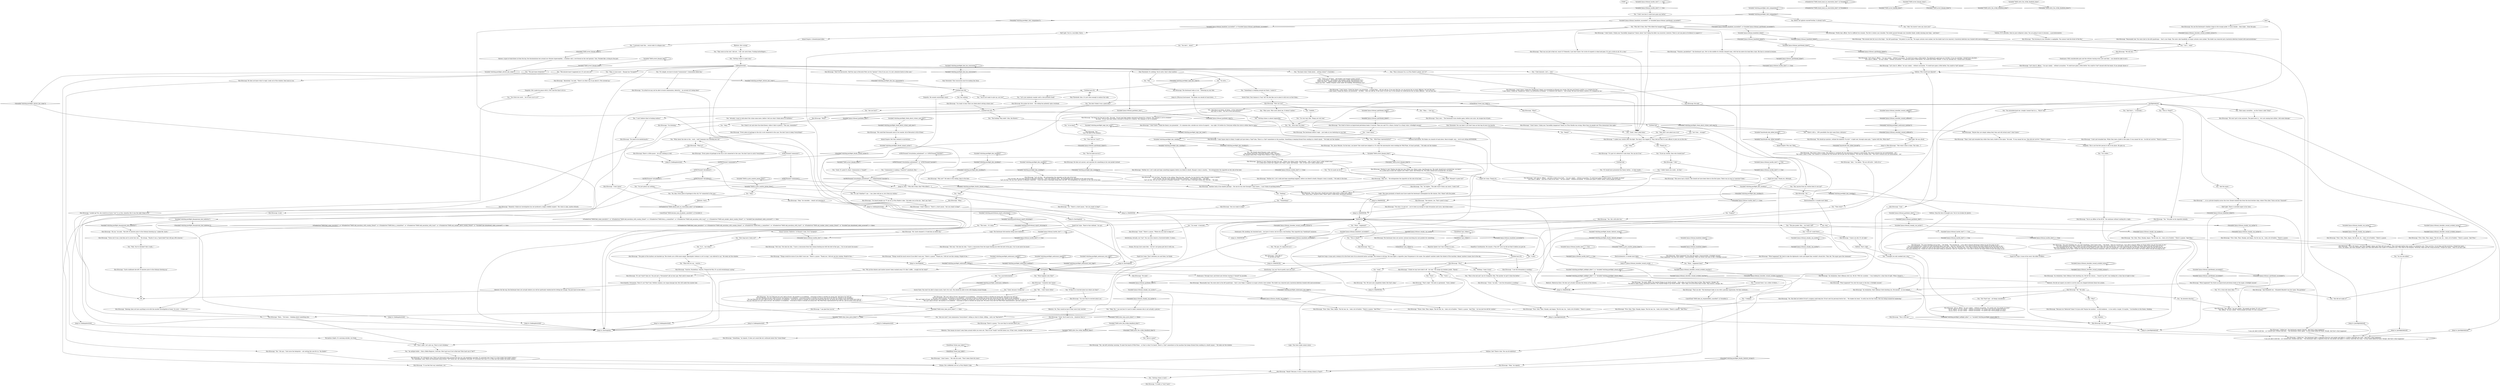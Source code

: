 # WHIRLING F2 / KIM WAKEUP
# If you succeeded the final Authority check to warn Kim.
# ==================================================
digraph G {
	  0 [label="START"];
	  1 [label="input"];
	  2 [label="You: \"This is the end and I am its trumpeter, Kim. The quicker we get it done the better.\""];
	  3 [label="Kim Kitsuragi: \"No need, officer. You wanted things to go South outside -- that's okay, we all do from time to time. They haven't, though. Yet.\"\n\"No need to take it back, lieutenant-yefreitor. You wanted things to go South outside -- that's okay, we all do from time to time. They haven't, though. Yet.\""];
	  4 [label="You: Swallow..."];
	  5 [label="Kim Kitsuragi: \"Maybe they are simply taking their time and will attack soon? I don't know.\""];
	  6 [label="You: \"Really?\""];
	  7 [label="Savoir Faire: Your balance is *way* off. You feel like you're about to fall over on that thing..."];
	  8 [label="Kim Kitsuragi: \"What is?\""];
	  9 [label="Kim Kitsuragi: \"I don't know...\" He rubs his neck. \"That's been there for years.\""];
	  10 [label="Kim Kitsuragi: \"What?\""];
	  11 [label="You: \"Solving crimes is hard.\""];
	  12 [label="Empathy: He sounds surprisingly weary."];
	  13 [label="You: \"That's right. Let's give up. Time to start drinking.\""];
	  14 [label="Jump to: [talkingaboutshit]"];
	  15 [label="You: \"The... Wild Pines representative?\""];
	  16 [label="Pain Threshold: Also, it's just close enough to endure the walk."];
	  17 [label="You: \"I don't know.\""];
	  18 [label="You: \"The tie made me do it.\""];
	  19 [label="You: \"I did all I could there.\""];
	  20 [label="Kim Kitsuragi: \"Yes,\" he replies. \"The joke wasn't funny any more. I took it off.\""];
	  21 [label="Kim Kitsuragi: \"Oh yes,\" he nods. \"She left 20 minutes prior to the tribunal showing up. I asked Mr. Garte.\""];
	  22 [label="Logic: The lieutenant did mention doing more ballistics..."];
	  23 [label="Untitled hub"];
	  24 [label="Variable[\"plaza.tribunal_shanky_ran_earlier\"]"];
	  25 [label="Variable[\"plaza.tribunal_shanky_ran_earlier\"]", shape=diamond];
	  26 [label="!(Variable[\"plaza.tribunal_shanky_ran_earlier\"])", shape=diamond];
	  27 [label="You: \"How bad am I hurt?\""];
	  28 [label="Half Light: You're a real killer, Harry."];
	  29 [label="Kim Kitsuragi: \"Let's face it, officer -- and this is both of our fault...\" he says calmly -- without accusation. \"It could have gone *a little* better. Six people are dead.\"\n\"Let's face it, officer -- and this is both of our fault...\" he says calmly -- without accusation. \"It could have gone *a little* better. Seven people are dead.\""];
	  30 [label="Kim Kitsuragi: \"It's part of a detective's task chain. You can do it too.\""];
	  31 [label="Kim Kitsuragi: \"I'm sure they're worried about you.\""];
	  32 [label="Kim Kitsuragi: \"I don't know.\""];
	  33 [label="You: \"My... disco days are done.\""];
	  34 [label="Kim Kitsuragi: The lieutenant doesn't reply -- just looks at you teetering on your feet."];
	  35 [label="Kim Kitsuragi: \"Your disco days should have been done quite a while back, officer.\"\n\"Your *disco days* should've been *done* quite a while back, lieutenant-yefreitor.\""];
	  36 [label="You: \"Who did it then, Kim? Who killed the hanged man?\""];
	  37 [label="Kim Kitsuragi: \"I don't know. I think your *incredibly dangerous* theory on Titus Hardie was wrong. More than six people saw Titus downstairs that night.\""];
	  38 [label="You: \"They were on the roof. I did not... I did  not catch them. Fucking butterfingers...\""];
	  39 [label="Variable[\"whirling.postfight_blackc_rhetoric_wrong\"]"];
	  40 [label="Variable[\"whirling.postfight_blackc_rhetoric_wrong\"]", shape=diamond];
	  41 [label="!(Variable[\"whirling.postfight_blackc_rhetoric_wrong\"])", shape=diamond];
	  42 [label="You: \"I can't believe they're fucking useless!\""];
	  43 [label="Variable[\"plaza.tribunal_hardie_shot\"] == true"];
	  44 [label="Variable[\"plaza.tribunal_hardie_shot\"] == true", shape=diamond];
	  45 [label="!(Variable[\"plaza.tribunal_hardie_shot\"] == true)", shape=diamond];
	  46 [label="Variable[\"whirling.postfight_logic_her_room\"]"];
	  47 [label="Variable[\"whirling.postfight_logic_her_room\"]", shape=diamond];
	  48 [label="!(Variable[\"whirling.postfight_logic_her_room\"])", shape=diamond];
	  49 [label="Rhetoric: By the way, the lieutenant does not actually believe you will be spiritually reimbursed for letting her escape. You just have to live with it."];
	  50 [label="Jump to: [MAINHUB]"];
	  51 [label="You: \"Is it... war today?\""];
	  52 [label="Kim Kitsuragi: \"Two days. In and out -- you've been up enough to take drouamine and curse. And drink water.\""];
	  53 [label="Rhetoric: Rhetorical flare. He does not actually welcome the return of the whores."];
	  54 [label="You: \"I'm a killer...\""];
	  55 [label="Kim Kitsuragi: \"Titus, Fat Angus, and Theo charged. Angus and Theo did not make it. They both died before they made it to intensive care. Titus survives. So do Alain and the musician, I forget his name...\"\n\"Titus, Fat Angus, and Theo charged. Angus and Theo died before they made it to intensive care, Titus died in the hospital. Yesterday. Alain and the young musician, I forget his name... They're all that's left.\""];
	  56 [label="Kim Kitsuragi: \"And Elizabeth too -- Elizabeth Beaufort was her name. The gardener.\""];
	  57 [label="You: \"The tie made me do it.\""];
	  58 [label="Kim Kitsuragi: \"What happened? We tried to take the diplomatic route and hoped they wouldn't attack first. They did. The major gave the command.\""];
	  59 [label="Kim Kitsuragi: \"Three: Glen, Theo, Angus. The fat one, he... took a lot of bullets.\" There's a pause. \"And Theo -- he was just too old for combat.\""];
	  60 [label="Endurance: Through tears and blood and stitches tearing it *should* be possible."];
	  61 [label="You: \"Has anyone from my station been to see me?\""];
	  62 [label="You: \"Good. I don't need them.\""];
	  63 [label="Kim Kitsuragi: \"Honestly I think our investigation has not produced a single credible suspect.\" His voice is calm, matter-of-factly."];
	  64 [label="You: \"There's still a... 28% possibility the shot came from a distance.\""];
	  65 [label="Kim Kitsuragi: He arches his brow -- the ceiling fan patiently spins overhead."];
	  66 [label="Variable[\"whirling.postfight_kim_smoking\"]"];
	  67 [label="Variable[\"whirling.postfight_kim_smoking\"]", shape=diamond];
	  68 [label="!(Variable[\"whirling.postfight_kim_smoking\"])", shape=diamond];
	  69 [label="Electrochemistry: A smoke most likely."];
	  70 [label="Esprit de Corps: A man and a woman sit in the front seat of an armoured motor carriage. The woman is driving, the man lights a cigarette. Jean Vicquemare is his name, the asphalt vanishes under the wheels of the machine. Ahead, harbour cranes rise to the sky..."];
	  71 [label="You: Nod."];
	  72 [label="You: \"What did you say... sunrise...\""];
	  73 [label="Kim Kitsuragi: \"I think we may have held it off -- for now.\" He unzips his bomber jacket. \"Barely.\""];
	  74 [label="You: \"I seriously want this... social order to collapse now.\""];
	  75 [label="Variable[\"whirling.postfight_halflight_killer\"]  or  Variable[\"whirling.postfight_inland_killer\"]"];
	  76 [label="Variable[\"whirling.postfight_halflight_killer\"]  or  Variable[\"whirling.postfight_inland_killer\"]", shape=diamond];
	  77 [label="!(Variable[\"whirling.postfight_halflight_killer\"]  or  Variable[\"whirling.postfight_inland_killer\"])", shape=diamond];
	  78 [label="You: \"Then what?\""];
	  79 [label="Rhetoric: He did not expect you both to survive once you stepped between those two armies."];
	  80 [label="Hand/Eye Coordination: He sounds a *tiny bit* sorry he did not find it before you got hit."];
	  81 [label="Variable[\"plaza.tribunal_headshot_failed\"]"];
	  82 [label="Variable[\"plaza.tribunal_headshot_failed\"]", shape=diamond];
	  83 [label="!(Variable[\"plaza.tribunal_headshot_failed\"])", shape=diamond];
	  84 [label="Kim Kitsuragi: \"We won't get to him anymore. The good news is -- he's not coming here either. I did some damage.\""];
	  85 [label="Variable[\"plaza.tribunal_hardie_shot\"] == true"];
	  86 [label="Variable[\"plaza.tribunal_hardie_shot\"] == true", shape=diamond];
	  87 [label="!(Variable[\"plaza.tribunal_hardie_shot\"] == true)", shape=diamond];
	  88 [label="Kim Kitsuragi: \"Let's face it, officer...\" he says calmly -- without accusation. \"It could have gone a little better. You could've *not* missed with the bomb. If you already threw it.\""];
	  89 [label="Variable[\"whirling.postfight_endurance_very_high\"]"];
	  90 [label="Variable[\"whirling.postfight_endurance_very_high\"]", shape=diamond];
	  91 [label="!(Variable[\"whirling.postfight_endurance_very_high\"])", shape=diamond];
	  92 [label="Kim Kitsuragi: \"The bruising in your shoulder is negligible. The armour took the brunt of the fire.\""];
	  93 [label="Variable[\"whirling.postfight_endurance_volition\"]"];
	  94 [label="Variable[\"whirling.postfight_endurance_volition\"]", shape=diamond];
	  95 [label="!(Variable[\"whirling.postfight_endurance_volition\"])", shape=diamond];
	  96 [label="Kim Kitsuragi: \"Good. You'll need to be... whatever that is.\""];
	  97 [label="Variable[\"whirling.postfight_rhet_companions\"]"];
	  98 [label="Variable[\"whirling.postfight_rhet_companions\"]", shape=diamond];
	  99 [label="!(Variable[\"whirling.postfight_rhet_companions\"])", shape=diamond];
	  100 [label="You: \"If they're so worried about me where are they?\""];
	  101 [label="You: \"You don't... know?\""];
	  102 [label="Kim Kitsuragi: \"I don't know. I think the theory you presented -- it's someone else, outside our circle of suspects -- was right. It'd better be. Everyone within the circle is either dead or gone.\""];
	  103 [label="CheckItem(\"dried_may_bells\")"];
	  104 [label="CheckItem(\"dried_may_bells\")", shape=diamond];
	  105 [label="!(CheckItem(\"dried_may_bells\"))", shape=diamond];
	  106 [label="Kim Kitsuragi: \"No.\" There's a short pause. \"Are you ready to limp?\""];
	  107 [label="Variable[\"whirling.postfight_kim_has_concussion\"]"];
	  108 [label="Variable[\"whirling.postfight_kim_has_concussion\"]", shape=diamond];
	  109 [label="!(Variable[\"whirling.postfight_kim_has_concussion\"])", shape=diamond];
	  110 [label="Variable[\"TASK.la_puta_madres_peone_done\"]"];
	  111 [label="Variable[\"TASK.la_puta_madres_peone_done\"]", shape=diamond];
	  112 [label="!(Variable[\"TASK.la_puta_madres_peone_done\"])", shape=diamond];
	  113 [label="You: \"No, Kim. Every piece of garbage in this city *is* connected to the case.\""];
	  114 [label="Kim Kitsuragi: There's a little pause -- he says nothing as well."];
	  115 [label="You: \"*Something*.\""];
	  116 [label="Kim Kitsuragi: \"Hmh...\" He hums -- thinking about something else."];
	  117 [label="Jump to: [talkingaboutshit]"];
	  118 [label="CheckItem(\"gun_villiers\")"];
	  119 [label="CheckItem(\"gun_villiers\")", shape=diamond];
	  120 [label="!(CheckItem(\"gun_villiers\"))", shape=diamond];
	  121 [label="Electrochemistry: A smoke most likely."];
	  122 [label="Logic: That does make (some) sense."];
	  123 [label="Kim Kitsuragi: \"It's not *ouch* time yet. You just got a *drouamine* pill an hour ago. Wait until it wears off.\""];
	  124 [label="Kim Kitsuragi: \"The whores, yes. That's good to hear.\""];
	  125 [label="Kim Kitsuragi: \"I killed her.\" The lieutenant takes a cigarette from his coat pocket and lights it. A bitter smell fills the room. \"And that's what happened.\"\n\"I was not able to kill him -- as I should have. Krenel took him...\" The lieutenant takes a cigarette from his coat pocket and lights it. A bitter smell fills the room. \"A stray bullet killed de Paule, though. And that's what happened.\""];
	  126 [label="postfightdebrief"];
	  127 [label="Kim Kitsuragi: \"No. She bled out before Evrart's surgeon could help her. Evrart sent his personal doctor but...\" He shakes his head. \"A costly loss for the Union. She was being trained for leadership.\""];
	  128 [label="You: \"It's a total shit show, Kim.\""];
	  129 [label="Variable[\"plaza.tribunal_spiritbomb_failed\"]"];
	  130 [label="Variable[\"plaza.tribunal_spiritbomb_failed\"]", shape=diamond];
	  131 [label="!(Variable[\"plaza.tribunal_spiritbomb_failed\"])", shape=diamond];
	  132 [label="Variable[\"plaza.tribunal_shoulder_wound_suffered\"]"];
	  133 [label="Variable[\"plaza.tribunal_shoulder_wound_suffered\"]", shape=diamond];
	  134 [label="!(Variable[\"plaza.tribunal_shoulder_wound_suffered\"])", shape=diamond];
	  135 [label="Volition: If it's possible, then by pure willpower alone. You are going to have to become... a psycholocomotor."];
	  136 [label="Kim Kitsuragi: There's a pause. \"I'm sure they're worried about you.\""];
	  137 [label="Jump to: [hurtinghub]"];
	  138 [label="You: \"It's simple, we have to locate *communism*. Communism killed him.\""];
	  139 [label="You: \"The fucking *May bells*, Kim, the flowers.\""];
	  140 [label="You: \"Solving crimes is super easy.\""];
	  141 [label="Kim Kitsuragi: \"Every piece of garbage in the city is not connected to the case. You don't have to catch *everything*.\""];
	  142 [label="You: \"Nothing.\""];
	  143 [label="IsTaskActive(\"TASK.check_back_on_renovation_later\")--[[ Variable[ ]]"];
	  144 [label="IsTaskActive(\"TASK.check_back_on_renovation_later\")--[[ Variable[ ]]", shape=diamond];
	  145 [label="!(IsTaskActive(\"TASK.check_back_on_renovation_later\")--[[ Variable[ ]])", shape=diamond];
	  146 [label="Drama: He may have some idea -- but he's not gonna get into it with you."];
	  147 [label="Interfacing: Can you? You're pretty sure you can't."];
	  148 [label="Variable[\"whirling.posttribunal_esprit_returning\"]"];
	  149 [label="Variable[\"whirling.posttribunal_esprit_returning\"]", shape=diamond];
	  150 [label="!(Variable[\"whirling.posttribunal_esprit_returning\"])", shape=diamond];
	  151 [label="Esprit de Corps: \"Back to that shithole,\" he says."];
	  152 [label="You: \"Ouch.\""];
	  153 [label="You: \"A pity.\""];
	  154 [label="Kim Kitsuragi: \"I shot and wounded him. While Glen took a bullet in the spine. It was meant for me -- he did not survive.\" There's a pause."];
	  155 [label="Kim Kitsuragi: \"All.\" He nods."];
	  156 [label="Endurance: His smoking, his hunched back... you have it worse, but he took a real beating. That cigarette has *medicinal* purposes."];
	  157 [label="Kim Kitsuragi: \"As retaliation, their rifleman shot you. He hit. With his carabine -- I was looking for a clear line of sight. When I found it...\""];
	  158 [label="You: \"If not my station, then who treated me?\""];
	  159 [label="Kim Kitsuragi: \"No need.\""];
	  160 [label="You: \"Okay....\" (Get up.)"];
	  161 [label="You: \"I'm very bad, Kim. Things are very bad.\""];
	  162 [label="Kim Kitsuragi: The lieutenant looks at you -- teetering on your feet."];
	  163 [label="Kim Kitsuragi: \"*Sunrise, parabellum*,\" the lieutenant says. He's in the middle of a freshly cleaned room, with the fan above his head like a halo. His face is covered in bruises."];
	  164 [label="Kim Kitsuragi: \"I don't know. I think the *dangerous* theory you presented on Klaasje was wrong. We have not found a motive, or a weapon for her.\"\n\"I don't know. I think the *dangerous* theory you presented on Klaasje -- or whatever her name is -- was wrong. We have not found a motive, or a weapon for her.\""];
	  165 [label="Kim Kitsuragi: \"Don't be narcissistic. Half the cops in Revachol West are his *peones*. Even if you are, it is not a decisive factor in this case.\""];
	  166 [label="You: \"There are all these... old bunkers and weapon caches around...\"\n\"There are all these... old bunkers and weapon caches. Revolutionary era!\"\n\"There was that... hidden bunker under the boardwalk. Revolutionary era!\"\n\"There was that... hidden weapons cache under the building. Revolutionary era!\""];
	  167 [label="Variable[\"whirling.postfight_think_about_crimes_said_once\"]"];
	  168 [label="Variable[\"whirling.postfight_think_about_crimes_said_once\"]", shape=diamond];
	  169 [label="!(Variable[\"whirling.postfight_think_about_crimes_said_once\"])", shape=diamond];
	  170 [label="Kim Kitsuragi: \"It can feel that way sometimes, yes.\""];
	  171 [label="You: \"Are you sure? I see communism *everywhere*, telling us what to think, stifling... ouch, my *leg hurts*!\""];
	  172 [label="Kim Kitsuragi: \"I am glad that you do.\""];
	  173 [label="Untitled hub"];
	  174 [label="Interfacing: Actually, you *can*. You can even remove a fractured bullet, it seems..."];
	  175 [label="Variable[\"TASK.arrest_klaasje_done\"]"];
	  176 [label="Variable[\"TASK.arrest_klaasje_done\"]", shape=diamond];
	  177 [label="!(Variable[\"TASK.arrest_klaasje_done\"])", shape=diamond];
	  178 [label="Kim Kitsuragi: \"I see the drouamine is working.\""];
	  179 [label="You: \"My gun. It's engraved on it.\""];
	  180 [label="Kim Kitsuragi: \"What happened? You shot the major in the face. A firefight ensued.\""];
	  181 [label="Variable[\"plaza.tribunal_shoulder_wound_avoided_cuirass\"]"];
	  182 [label="Variable[\"plaza.tribunal_shoulder_wound_avoided_cuirass\"]", shape=diamond];
	  183 [label="!(Variable[\"plaza.tribunal_shoulder_wound_avoided_cuirass\"])", shape=diamond];
	  184 [label="You: \"What happens now, Kim?\""];
	  185 [label="You: \"Are you hurt?\""];
	  186 [label="You: \"I feel fantastic. Let's... rock.\""];
	  187 [label="You: \"An antique bullet... from a Belle-Magrave, 4.46 mm. How hard can it be to find one? How hard can it *be*?\""];
	  188 [label="Kim Kitsuragi: \"I don't think so.\" There's a short pause. \"Are you ready to limp?\""];
	  189 [label="Drama: He is definitely not on La Puta Madre's take."];
	  190 [label="Jump to: [talkingaboutshit]"];
	  191 [label="You: \"Communism is making a *massive* comeback, Kim.\""];
	  192 [label="You: \"Good. It's good it's dead. Communism is *stupid*.\""];
	  193 [label="Kim Kitsuragi: \"Maybe it's her? Maybe she kept her end... Either way, Ruby's gone. And Klaasje -- well, at least *she's* safely locked away.\"\n\"It's a little late to elicit her support now. Ruby's gone. And Klaasje -- well, at least she's safely locked away.\""];
	  194 [label="Variable[\"whirling.postfight_kim_smoking\"]"];
	  195 [label="Variable[\"whirling.postfight_kim_smoking\"]", shape=diamond];
	  196 [label="!(Variable[\"whirling.postfight_kim_smoking\"])", shape=diamond];
	  197 [label="Kim Kitsuragi: \"Why not...\" He extinguishes the cigarette on the sole of his boot."];
	  198 [label="Kim Kitsuragi: The lieutenant does not answer, instead searching his coat pockets for something."];
	  200 [label="Jump to: [You: \"\"Who did it then, Kim? Who killed t...\"]"];
	  201 [label="You: \"Okay.\""];
	  202 [label="Variable[\"plaza.tribunal_shanky_ran_earlier\"]"];
	  203 [label="Variable[\"plaza.tribunal_shanky_ran_earlier\"]", shape=diamond];
	  204 [label="!(Variable[\"plaza.tribunal_shanky_ran_earlier\"])", shape=diamond];
	  205 [label="Kim Kitsuragi: \"Four: Glen, Theo, Shanky, and Angus. The fat one, he... took a lot of bullets.\" There's a pause."];
	  206 [label="You: \"Good.\""];
	  207 [label="You: \"You misunderstand me. (cough) I meant that in a... *disco* way.\""];
	  208 [label="You: \"And they're all dead, all three... of the contractors?\"\n\"And they're dead... the rest of the mercenaries?\""];
	  209 [label="You: \"So you also killed.\""];
	  210 [label="Variable[\"plaza.tribunal_hardie_shot\"] == true"];
	  211 [label="Variable[\"plaza.tribunal_hardie_shot\"] == true", shape=diamond];
	  212 [label="!(Variable[\"plaza.tribunal_hardie_shot\"] == true)", shape=diamond];
	  213 [label="You: \"Thank you.\""];
	  214 [label="You: \"Odd. You haven't seen any, have you?\""];
	  215 [label="Rhetoric: Sorry."];
	  216 [label="Kim Kitsuragi: \"Okay,\" he repeats."];
	  217 [label="You: \"Okay.\""];
	  218 [label="You: \"I'm just gonna say nothing...\""];
	  219 [label="IsTHCPresent(\"revacholian_nationhood\")  or  IsTHCPresent(\"moralist\")"];
	  220 [label="IsTHCPresent(\"revacholian_nationhood\")  or  IsTHCPresent(\"moralist\")", shape=diamond];
	  221 [label="!(IsTHCPresent(\"revacholian_nationhood\")  or  IsTHCPresent(\"moralist\"))", shape=diamond];
	  222 [label="Kim Kitsuragi: \"Ideology does not have anything to do with the murder investigation at hand, I'm sorry -- it does not.\""];
	  223 [label="CancelTask(\"TASK.take_on_responsibility_cancelled\")--[[ Variable[ ]]"];
	  224 [label="Esprit de Corps: A man of his word, this killer of killers."];
	  225 [label="Variable[\"plaza.tribunal_hardie_shot\"] == true"];
	  226 [label="Variable[\"plaza.tribunal_hardie_shot\"] == true", shape=diamond];
	  227 [label="!(Variable[\"plaza.tribunal_hardie_shot\"] == true)", shape=diamond];
	  228 [label="You: \"You think she could.... be of more use to us?\""];
	  229 [label="Jump to: [talkingaboutshit]"];
	  230 [label="You: \"I thought you only smoked one a day.\""];
	  231 [label="Jump to: [postfightdebrief]"];
	  232 [label="Kim Kitsuragi: He nods."];
	  233 [label="Jump to: [plaza.tribunal_shoulder_wound_avoide ...]"];
	  234 [label="You: \"Titus is dead?\""];
	  235 [label="Kim Kitsuragi: \"Five: Glen, Theo, Angus. The fat one, he... took a lot of bullets.\" There's a pause. \"And Titus.\""];
	  236 [label="Kim Kitsuragi: \"Reasonably bad. You were shot in the left quadriceps -- that's your thigh. It appears no major arteries were nicked. The bullet was removed and a bacterial infection treated with mercurochrome.\""];
	  237 [label="Variable[\"whirling.postfight_endurance_medium\"]"];
	  238 [label="Variable[\"whirling.postfight_endurance_medium\"]", shape=diamond];
	  239 [label="!(Variable[\"whirling.postfight_endurance_medium\"])", shape=diamond];
	  240 [label="Kim Kitsuragi: \"Pretty bad, officer. You've suffered two wounds. The first is below your shoulder. The bullet passed through your shoulder blade, luckily missing your lung -- and heart.\""];
	  241 [label="Kim Kitsuragi: \"I don't know. I think the theory you presented -- it being Ruby -- did not add up. If we ever find her, we can pursue her on many offences, but not this one.\"\n\"I don't know. I think the theory you presented -- on Ruby -- does not add up. If she wasn't on her way to the morgue we could pursue her on many offences -- but not this one.\""];
	  242 [label="Kim Kitsuragi: \"We could find thousands more if we wanted. All of Revachol is full of them.\""];
	  243 [label="Kim Kitsuragi: \"I'm ready to hear what you think about solving crimes now.\""];
	  244 [label="Kim Kitsuragi: \"Are you ready to limp?\""];
	  245 [label="Kim Kitsuragi: \"Something,\" he repeats. It does not sound like he's enthused about this *some-thing*."];
	  246 [label="You: \"You don't think it was a good idea?\""];
	  247 [label="You: \"We should check Klaasje's room, upstairs.\"\n\"We should check Mrs. Katarzine Alasije's room, upstairs.\"\n\"We should check Miss Oranje Disco Dancer's room, upstairs.\""];
	  248 [label="Kim Kitsuragi: \"Neither do I. Let's walk and hope something happens, before you bleed to death. Klaasje's room is nearby...\" He looks to the door."];
	  249 [label="Esprit de Corps: Thank you."];
	  250 [label="You: \"Wait. You've checked? She's really...\""];
	  251 [label="Volition: Who would have figured?"];
	  252 [label="Variable[\"boardwalk.ruby_killed_herself\"]"];
	  253 [label="Variable[\"boardwalk.ruby_killed_herself\"]", shape=diamond];
	  254 [label="!(Variable[\"boardwalk.ruby_killed_herself\"])", shape=diamond];
	  255 [label="Volition: See? There's that. You can do ballistics!"];
	  256 [label="Kim Kitsuragi: \"As retaliation, their rifleman tried shooting you. He missed -- or you dodged...\""];
	  257 [label="You: \"Is he dead?\""];
	  258 [label="You: \"Why?\""];
	  259 [label="You: \"I don't see how it could have gone any better.\""];
	  260 [label="Variable[\"plaza.tribunal_gardener_shot\"]"];
	  261 [label="Variable[\"plaza.tribunal_gardener_shot\"]", shape=diamond];
	  262 [label="!(Variable[\"plaza.tribunal_gardener_shot\"])", shape=diamond];
	  263 [label="Jump to: [hurtinghub]"];
	  264 [label="talkingaboutshit"];
	  265 [label="Kim Kitsuragi: \"Really? Because, to me, it seems solving crimes is *hard*.\""];
	  266 [label="Jump to: [talkingaboutshit]"];
	  267 [label="You: \"Okay. Yes. I can see how it's hard to indict someone who is not actually a person.\""];
	  268 [label="Kim Kitsuragi: \"Five: Glen, Theo, Shanky, Angus. The fat one, he... took a lot of bullets.\" There's a pause. \"And Titus.\""];
	  269 [label="Kim Kitsuragi: \"Then I shot and wounded him while Glen took a bullet in the spine.\" He nods. \"It was meant for me. Glen did not survive.\" There's a pause."];
	  270 [label="Jump to: [postfightdebrief]"];
	  271 [label="Kim Kitsuragi: \"Let's face it, officer,\" he says calmly -- without accusation. \"It could have gone a little better. You could've *not* missed.\""];
	  272 [label="Half Light: He was afraid."];
	  273 [label="Variable[\"plaza.tribunal_shoulder_wound_avoided_cuirass\"]"];
	  274 [label="Variable[\"plaza.tribunal_shoulder_wound_avoided_cuirass\"]", shape=diamond];
	  275 [label="!(Variable[\"plaza.tribunal_shoulder_wound_avoided_cuirass\"])", shape=diamond];
	  276 [label="Pain Threshold: It's nothing. You're alive, that's what matters."];
	  277 [label="You: \"What about the hole in the... ouch... wall? Someone was checking her out.\""];
	  278 [label="Rhetoric: He's wrong!"];
	  279 [label="Volition: That's right."];
	  280 [label="Variable[\"whirling.postfight_kim_smoking\"]"];
	  281 [label="Variable[\"whirling.postfight_kim_smoking\"]", shape=diamond];
	  282 [label="!(Variable[\"whirling.postfight_kim_smoking\"])", shape=diamond];
	  283 [label="Kim Kitsuragi: \"Pity?\""];
	  284 [label="Kim Kitsuragi: \"Cops like it.\"\n\"It served you well.\""];
	  285 [label="Kim Kitsuragi: \"De Paule was the last to die.\" He nods. \"Evrart had their bodies returned to Krenel for a funeral. The company is yet to retaliate.\"\nHe nods. \"Evrart had their bodies returned to Krenel for a funeral. The company is yet to retaliate.\""];
	  286 [label="You: \"Eugene?\""];
	  287 [label="Kim Kitsuragi: \"As retaliation, their rifleman tried shooting you. He hit the cuirass... I heard it go off. I was looking for a clear line of sight to him.\""];
	  288 [label="Kim Kitsuragi: He does not answer, and searches for something in his coat pocket instead."];
	  289 [label="Half Light: There is unveiled anger in his voice."];
	  290 [label="Jump to: [postfightdebrief]"];
	  291 [label="Kim Kitsuragi: \"Four: Glen, Theo, Angus. The fat one, he... took a lot of bullets.\" There's a pause. \"And Titus.\""];
	  292 [label="Jump to: [postfightdebrief]"];
	  293 [label="You: \"Can I... walk?\""];
	  294 [label="Savoir Faire: You won't be able to dance much, that's for sure. You should be able to live with limping around though."];
	  295 [label="Kim Kitsuragi: \"I did.\""];
	  296 [label="Rhetoric: That means he hasn't seen them around while you were out. They're not *really* worried about you. If they were, wouldn't they be here?"];
	  297 [label="You: \"The miracle hasn't happened yet. It's not over yet.\""];
	  298 [label="Kim Kitsuragi: \"We should go upstairs, rethink the ballistics *in situ*.\" A light nod, through some pain. \"I agree with this. What else?\""];
	  299 [label="Kim Kitsuragi: \"I'm afraid we may not be able to locate communism, detective -- on account of it being dead.\""];
	  300 [label="Kim Kitsuragi: \"I don't know what to think. It might not have been a *bad* idea. There is a *pin* somewhere in the machine. Something is keeping Krenel from sending in a death squad...\" He looks out the window."];
	  301 [label="Variable[\"TASK.arrest_klaasje_done\"]"];
	  302 [label="Variable[\"TASK.arrest_klaasje_done\"]", shape=diamond];
	  303 [label="!(Variable[\"TASK.arrest_klaasje_done\"])", shape=diamond];
	  304 [label="Kim Kitsuragi: \"That you did.\" The lieutenant looks at you with a peculiar expression. He then continues..."];
	  305 [label="Empathy: This is not the first person to die in his place. He goes on."];
	  306 [label="Kim Kitsuragi: \"Turns out it was a bad idea not to arrest her, but...\" He shrugs. \"Maybe it was a *good deed* that will pay off in heaven.\""];
	  307 [label="You: \"The room... it's clean.\""];
	  308 [label="You: \"How long have I been out?\""];
	  309 [label="Kim Kitsuragi: \"Yes.\"\n\"Very. He died in the hospital.\""];
	  310 [label="Inland Empire: A bloodstained killer."];
	  311 [label="Kim Kitsuragi: \"You're an officer of the RCM.\" He continues without waiting for a reply..."];
	  312 [label="You: \"How many casualties... on the Union's side? Total?\""];
	  313 [label="Kim Kitsuragi: \"Because we *deterred* them? Or Joyce did? Maybe the harbour -- in full lockdown -- is too costly a target. Or maybe...\" he breathes in the fumes, thinking."];
	  314 [label="Variable[\"plaza.tribunal_hardie_shot\"] == true"];
	  315 [label="Variable[\"plaza.tribunal_hardie_shot\"] == true", shape=diamond];
	  316 [label="!(Variable[\"plaza.tribunal_hardie_shot\"] == true)", shape=diamond];
	  317 [label="You: \"And the major...\""];
	  318 [label="Kim Kitsuragi: \"And...\" he smiles: \"We are still alive -- both of us.\""];
	  319 [label="Kim Kitsuragi: \"We will see.\""];
	  320 [label="Kim Kitsuragi: \"No.\""];
	  321 [label="You: \"I didn't know you could... do that.\""];
	  322 [label="You: \"Isn't that... strange?\""];
	  323 [label="You: \"Okay.\""];
	  324 [label="Untitled hub (03)"];
	  325 [label="Variable[\"whirling.postfight_blackc_inland_caches\"]"];
	  326 [label="Variable[\"whirling.postfight_blackc_inland_caches\"]", shape=diamond];
	  327 [label="!(Variable[\"whirling.postfight_blackc_inland_caches\"])", shape=diamond];
	  328 [label="Kim Kitsuragi: \"Neither do I. Let's walk and hope something happens before you bleed to death. Klaasje's room is nearby...\" He extinguishes the cigarette on the sole of his boot."];
	  329 [label="You: \"The piss-jacket, Kim... you took it off?\""];
	  330 [label="You: \"Wait! *Klaasje* is gone too?\""];
	  331 [label="Kim Kitsuragi: \"Sunrise, Parabellum. Sunrise, Prepare-for-War. It's an old revolutionary saying.\""];
	  332 [label="Variable[\"plaza.tribunal_headshot_succeeded\"]"];
	  333 [label="Variable[\"plaza.tribunal_headshot_succeeded\"]", shape=diamond];
	  334 [label="!(Variable[\"plaza.tribunal_headshot_succeeded\"])", shape=diamond];
	  335 [label="Kim Kitsuragi: \"Oh no, officer,\" he says calmly -- without accusation. \"It's pretty bad. Six people are dead.\"\n\"Oh no, officer,\" he says calmly -- without accusation. \"It's pretty bad. Seven people are dead.\"\n\"Oh no, Harry,\" he says calmly -- without accusation. \"It's pretty bad. Seven people are dead.\""];
	  336 [label="Kim Kitsuragi: \"What happened? You shot the major. Unsuccessfully. A firefight ensued.\"\n\"What happened? You shot the colonel -- unsuccessfully. Then you threw your gun at him. A firefight ensued.\""];
	  337 [label="Kim Kitsuragi: \"You were bleeding out by then...\" He thinks. \"You warned me -- I was able to disarm Kortenaer before he got the jump on me.\"\n\"You were bleeding out. I think you said something about your wife... And you *warned* me. I was able to disarm the major before he got the jump on me.\"\n\"You were bleeding out. I think you said no one wants to party with you. And you *warned* me. I was able to disarm the major before he got the jump on me.\"\n\"You were bleeding out. I think you said you lied about being an amnesiac. And you *warned* me. I was able to disarm the major before he got the jump on me.\""];
	  338 [label="Jump to: [Kim Kitsuragi: \"\"But what's done is done. The viole...\"]"];
	  339 [label="Endurance: With considerable pain and the stitches tearing every now and then -- you should be able to do it."];
	  340 [label="Jump to: [hurtinghub]"];
	  341 [label="Pain Threshold: You can take it. Just don't lean on that leg of yours too heavily."];
	  342 [label="Jump to: [Physical Instrument: \"He thinks you should sit back down....\"]"];
	  343 [label="Kim Kitsuragi: \"Yes, she left yesterday morning. To meet the board of Wild Pines -- or that is what I've heard. There's a *pin* somewhere in the machine that keeps Krenel from sending in a death squad...\" He looks out the window."];
	  344 [label="Kim Kitsuragi: \"That was our job to find out, wasn't it? Honestly, I just don't know. Our circle of suspects is dead and gone. It's not a circle at all. It's a ruin.\""];
	  345 [label="You: \"You know what I think about... solving crimes?\" (Conclude.)"];
	  346 [label="You: \"I'm ready.\" (Conclude.)"];
	  347 [label="You: \"Actually, I want to talk about this crime some more, before I tell you what I think about its hardness.\""];
	  348 [label="Pain Threshold: That concussion must be making him dizzy."];
	  349 [label="You: \"Let's just aimlessly wander until a clue presents itself.\""];
	  350 [label="CancelTask(\"TASK.become_man_of_plenty_cancelled\")--[[ Variable[ ]]"];
	  351 [label="You: \"Okay, so once more -- Klaasje has *escaped*?\""];
	  352 [label="Variable[\"TASK.solve_the_strike_deadlock_done\"]"];
	  353 [label="Variable[\"TASK.solve_the_strike_deadlock_done\"]", shape=diamond];
	  354 [label="!(Variable[\"TASK.solve_the_strike_deadlock_done\"])", shape=diamond];
	  355 [label="Variable[\"plaza.tribunal_shanky_ran_earlier\"]"];
	  356 [label="Variable[\"plaza.tribunal_shanky_ran_earlier\"]", shape=diamond];
	  357 [label="!(Variable[\"plaza.tribunal_shanky_ran_earlier\"])", shape=diamond];
	  358 [label="Kim Kitsuragi: \"I killed her,\" the lieutenant repeats himself. \"And that's what happened.\"\n\"I was not able to kill him -- as I should have. Krenel took him...\" the lieutenant states again. \"A stray bullet killed de Paule, though. And that's what happened.\""];
	  359 [label="Kim Kitsuragi: \"Mr. Garte cleaned it. It took him an entire day.\""];
	  360 [label="Kim Kitsuragi: \"Cool.\""];
	  361 [label="Kim Kitsuragi: \"Yes. We have also completely failed. But that's okay.\""];
	  362 [label="Reaction Speed: Isn't that written on your..."];
	  363 [label="Kim Kitsuragi: \"This is the one.\""];
	  364 [label="Kim Kitsuragi: \"Yes, officer,\" he says calmly. \"Six people are dead. It's not a success.\"\n\"Yes, officer,\" he says calmly. \"Seven people are dead. It's not a success.\""];
	  365 [label="Variable[\"plaza.tribunal_spiritbomb_failed\"]"];
	  366 [label="Variable[\"plaza.tribunal_spiritbomb_failed\"]", shape=diamond];
	  367 [label="!(Variable[\"plaza.tribunal_spiritbomb_failed\"])", shape=diamond];
	  368 [label="Kim Kitsuragi: \"I called your station after the fight. The injury was logged in. They told me they've sent officers to join you on the site.\""];
	  369 [label="Kim Kitsuragi: \"We can't talk to Evrart, the harbour is in lockdown -- everyone in there is outside our grasp now. And Joyce has left too.\"\n\"We can't talk to Evrart, the harbour is in lockdown -- everyone in there is outside our grasp now. Joyce has left too, thanks to our meddling.\"\n\"We can't talk to Evrart, the harbour is in lockdown -- everyone in there is outside our grasp now. Joyce has left too, we never got to know what she would have told us. I'm sure it was important.\"\n\"We can't talk to Evrart, the harbour is in lockdown -- everyone in there is outside our grasp now. We never even met the Wild Pines representative, and she's gone too...\""];
	  370 [label="Kim Kitsuragi: \"It's extremely easy. There are thousands lying around from the war. All completely unusable. It's precisely how *easy* it is that makes that bullet useless.\"\n\"It's *extremely* easy. There are thousands lying around, *we* found one. All completely unusable. It's precisely how easy it is to find one that makes the bullet useless.\""];
	  371 [label="You: Say nothing."];
	  372 [label="Kim Kitsuragi: \"Good.\" There's a pause. \"Where do you want to limp to?\""];
	  373 [label="Kim Kitsuragi: \"Okay,\" he concedes -- clearly not meaning it."];
	  374 [label="Variable[\"TASK.what_does_joyce_done\"] == false"];
	  375 [label="Variable[\"TASK.what_does_joyce_done\"] == false", shape=diamond];
	  376 [label="!(Variable[\"TASK.what_does_joyce_done\"] == false)", shape=diamond];
	  377 [label="Variable[\"TASK.arrest_klaasje_done\"]"];
	  378 [label="Variable[\"TASK.arrest_klaasje_done\"]", shape=diamond];
	  379 [label="!(Variable[\"TASK.arrest_klaasje_done\"])", shape=diamond];
	  380 [label="Kim Kitsuragi: \"Let's do that.\" He looks to the ceiling. Then the door. \"Actually, I'm too tired to walk. Klaasje's room is nearby.\"\n\"Let's do that. We can start upstairs in Klaasje's bedroom -- the ballistics idea...\" He sighs.\n\"Let's do that. We can start upstairs in Klaasje's bedroom -- I have not done a thorough sweep after she left...\" He sighs."];
	  381 [label="Variable[\"whirling.postfight_kim_smoking\"]"];
	  382 [label="Variable[\"whirling.postfight_kim_smoking\"]", shape=diamond];
	  383 [label="!(Variable[\"whirling.postfight_kim_smoking\"])", shape=diamond];
	  384 [label="Kim Kitsuragi: \"I know you did. It's all right.\""];
	  385 [label="Kim Kitsuragi: \"She never had a chance. She should not have been there in the first place. There was no way to *convince* them.\""];
	  386 [label="Logic: The close proximity of death must have made the lieutenant contemplate his life choices. He's *done* with the jacket."];
	  387 [label="Esprit de Corps: That's between you and them, he thinks."];
	  388 [label="You: \"What... happened?\""];
	  389 [label="MAINHUB"];
	  390 [label="Encyclopedia: Drouamine. Then it's not *that* bad. Neither surgical, nor organ-damage bad. But still under-the-counter bad."];
	  391 [label="Kim Kitsuragi: \"You were bleeding out, you said something, I don't know what...\" He thinks. \"And you warned me. I was able to disarm officer de Paule before she got the jump on me.\"\n\"You were bleeding out by then. I think you said something about your wife. And you warned me. I was able to disarm one of them, de Paule, before she got the jump on me.\"\n\"You were bleeding out by then. I think you said that no one wants to party with you. And you warned me. I was able to disarm one of them, de Paule, before she got the jump on me.\"\n\"You were bleeding out by then. I think you said you lied about being an amnesiac. And you warned me. I was able to disarm one of them, de Paule, before she got the jump on me.\""];
	  392 [label="You: \"Not *that* bad -- all things considered.\""];
	  393 [label="Kim Kitsuragi: \"But what's done is done. The violence is cordoned off, the mercenary tribunal is neutralized. The worst scenario has not materialized -- yet.\"\n\"But what's done is done. The violence is cordoned off, the hornets did not get into the beehive.\" He rubs his swollen chin. \"The worst scenario has not materialized -- yet.\""];
	  394 [label="Kim Kitsuragi: \"Yes. He's still alive too.\""];
	  395 [label="Variable[\"plaza.tribunal_spiritbomb_succeeded\"]"];
	  396 [label="Variable[\"plaza.tribunal_spiritbomb_succeeded\"]", shape=diamond];
	  397 [label="!(Variable[\"plaza.tribunal_spiritbomb_succeeded\"])", shape=diamond];
	  398 [label="Variable[\"plaza.tribunal_headshot_failed\"]"];
	  399 [label="Variable[\"plaza.tribunal_headshot_failed\"]", shape=diamond];
	  400 [label="!(Variable[\"plaza.tribunal_headshot_failed\"])", shape=diamond];
	  401 [label="Kim Kitsuragi: \"Not very.\" He rubs his chin. \"I have a concussion from that woman beating me with the butt of her gun... I try to not move too much.\""];
	  402 [label="Kim Kitsuragi: \"Not very.\" He rubs his chin. \"I have a concussion from the major beating me with the butt of his gun. I try to not move too much.\""];
	  403 [label="Kim Kitsuragi: \"Easy now...\" The lieutenant turns double again, before your eyes. An orange hue of pain..."];
	  404 [label="Physical Instrument: He thinks you should sit back down. Back straight, now... you're not sitting ANYWHERE."];
	  405 [label="You: \"Kim....\""];
	  406 [label="You: \"Good, because I totally do.\""];
	  407 [label="Kim Kitsuragi: \"Maybe it's her? Maybe she kept her end. Either way, Ruby's gone. And Klaasje too. We really should have arrested her, you know.\"\n\"It's a little late to elicit her support now. Ruby's gone. And Klaasje too. We really should have arrested her, you know.\""];
	  408 [label="Kim Kitsuragi: \"Yes.\" He pulls on his cigarette intently."];
	  409 [label="You: \"Something is creeping around out there. I sense it.\""];
	  410 [label="You: \"The god damn footprints!\""];
	  411 [label="Kim Kitsuragi: \"I'm listening.\""];
	  412 [label="Kim Kitsuragi: \"It really is *very* hard.\""];
	  413 [label="You: \"You're not ready to give up, are you?\""];
	  414 [label="You: (Yank it out and show the dried flower, while it falls to pieces.) \"This one, remember?\""];
	  415 [label="Kim Kitsuragi: \"No need to be melodramatic.\""];
	  416 [label="Kim Kitsuragi: He does not know what to reply. Looks out of the window, then back at you."];
	  417 [label="Visual Calculus: Ballistics. In Klaasje's room. Do it *properly*."];
	  418 [label="Untitled hub (02)"];
	  419 [label="Kim Kitsuragi: \"Let's do that.\" He extinguishes the cigarette on the sole of his boot.\n\"Let's do that. We can start upstairs in Klaasje's bedroom -- with your ballistics idea.\" He extinguishes his cigarette on the sole of his boot. \n\"Let's do that. We can start upstairs in Klaasje's bedroom -- I have not done a thorough sweep after she left.\" He extinguishes his cigarette on the sole of his boot. "];
	  420 [label="You: \"I warned them I am a killer of killers...\""];
	  421 [label="Untitled hub (02)"];
	  422 [label="Kim Kitsuragi: \"Garte confirmed she left 20 minutes prior to the tribunal showing up.\""];
	  423 [label="Inland Empire: Plus one. Ruby."];
	  424 [label="Kim Kitsuragi: \"Six: Glen, Theo, Shanky, Angus. The fat one, he... took a lot of bullets.\" There's a pause. \"And Titus.\""];
	  425 [label="Kim Kitsuragi: \"The gates of the harbour are boarded up. The streets are a little more empty. Apocalyptic violence is yet to erupt, I am relieved to say.\" He looks out the window."];
	  426 [label="You: \"Nothing. I take it back.\""];
	  427 [label="Jump to: [MAINHUB]"];
	  428 [label="You: \"And that's...\" (Conclude.)"];
	  429 [label="Jump to: [postfightdebrief]"];
	  430 [label="Kim Kitsuragi: \"Let's face it, officer...\" he says calmly -- without accusation. \"It could have gone a little better. The diplomatic approach was terrible. It was my mistake. I should have attacked...\"\n\"Let's face it, officer...\" he says calmly -- without accusation. \"It could have gone a little better. You could have been *armed*. It was my mistake too, I should have attacked...\""];
	  431 [label="Kim Kitsuragi: \"Reasonably bad. You were shot in the left quadriceps -- that's your thigh. The outer side thankfully, no major arteries were nicked. The bullet was removed and a bacterial infection treated with mercurochrome.\""];
	  432 [label="Jump to: [hurtinghub]"];
	  433 [label="Jump to: [MAINHUB]"];
	  434 [label="Kim Kitsuragi: \"How are you?\""];
	  435 [label="You: \"Who cares. Who cares about me. It doesn't matter.\""];
	  436 [label="You: \"But... I don't know either.\""];
	  437 [label="Jump to: [talkingaboutshit]"];
	  438 [label="Untitled hub (04)"];
	  439 [label="Jump to: [MAINHUB]"];
	  440 [label="Inland Empire: But they seemed so mysterious."];
	  441 [label="IsTHCPresent(\"communist\")"];
	  442 [label="IsTHCPresent(\"communist\")", shape=diamond];
	  443 [label="!(IsTHCPresent(\"communist\"))", shape=diamond];
	  444 [label="Kim Kitsuragi: \"Yes. Joyce Messier. On the boat, you know? She could have helped us. It's clear the mercenaries were working for Wild Pines. At least partially...\" He looks out the window."];
	  445 [label="Kim Kitsuragi: \"Locked up? No, she would be of more *use* to us free, honestly. But it was the right thing to do.\""];
	  447 [label="Esprit de Corps: Thank you. Although..."];
	  448 [label="Kim Kitsuragi: \"Absolutely,\" he nods. \"There's no other way to go about it. We screwed up.\""];
	  449 [label="Kim Kitsuragi: \"Every piece of garbage in the city is not connected to the case. You don't have to keep *everything*.\""];
	  450 [label="Perception (Sight): It's morning outside, you think."];
	  451 [label="Variable[\"plaza.tribunal_shanky_ran_earlier\"]"];
	  452 [label="Variable[\"plaza.tribunal_shanky_ran_earlier\"]", shape=diamond];
	  453 [label="!(Variable[\"plaza.tribunal_shanky_ran_earlier\"])", shape=diamond];
	  454 [label="Kim Kitsuragi: \"Five: Glen, Theo, Shanky, and Angus, the fat one, he... took a lot of bullets.\" There's a pause."];
	  455 [label="Jump to: [MAINHUB]"];
	  456 [label="Kim Kitsuragi: \"Uhuh,\" he nods. \"I see the drouamine is working.\""];
	  457 [label="You: \"She did not make it?\""];
	  458 [label="Kim Kitsuragi: \"... is in a private hospital across the river. Krenel claimed him from the local butcher shop, where Titus died. Turns out he's *insured*.\""];
	  459 [label="Variable[\"plaza.tribunal_gardener_shot\"]"];
	  460 [label="Variable[\"plaza.tribunal_gardener_shot\"]", shape=diamond];
	  461 [label="!(Variable[\"plaza.tribunal_gardener_shot\"])", shape=diamond];
	  462 [label="Jump to: [MAINHUB]"];
	  463 [label="Kim Kitsuragi: \"The second shot hit you in the thigh -- the left quadriceps.\" He points to your leg. \"No major arteries were nicked, but the bullet had to be removed. A bacterial infection was treated with mercurochrome.\""];
	  464 [label="hurtinghub"];
	  465 [label="You: \"They don't care about me at all.\""];
	  466 [label="Kim Kitsuragi: \"Things would be much worse if you didn't warn me.\" There's a pause. \"Thank you. I did not see him coming. Stupid of me...\""];
	  467 [label="Kim Kitsuragi: He nods."];
	  468 [label="You: \"I'm alive...\""];
	  469 [label="You: \"Titus is *dead*?\""];
	  470 [label="Kim Kitsuragi: \"Yes.\" He says. \"God curse the footprints -- not solving the case for us. *Au diable*.\""];
	  471 [label="Kim Kitsuragi: \"What?\""];
	  472 [label="You: \"Okay.\""];
	  473 [label="IsTHCPresent(\"ultraliberal\")"];
	  474 [label="IsTHCPresent(\"ultraliberal\")", shape=diamond];
	  475 [label="!(IsTHCPresent(\"ultraliberal\"))", shape=diamond];
	  476 [label="IsTaskActive(\"TASK.find_some_moralists\")  or  IsTaskActive(\"TASK.talk_moralism_with_sunday_friend\")  or  IsTaskActive(\"TASK.form_a_committee\")  or  IsTaskActive(\"TASK.talk_moralism_with_trant\")  or  IsTaskActive(\"TASK.ask_smoker_about_sunday_friend\")  or  Variable[\"jam.abandoned_cabin_accessed\"] == false"];
	  477 [label="IsTaskActive(\"TASK.find_some_moralists\")  or  IsTaskActive(\"TASK.talk_moralism_with_sunday_friend\")  or  IsTaskActive(\"TASK.form_a_committee\")  or  IsTaskActive(\"TASK.talk_moralism_with_trant\")  or  IsTaskActive(\"TASK.ask_smoker_about_sunday_friend\")  or  Variable[\"jam.abandoned_cabin_accessed\"] == false", shape=diamond];
	  478 [label="!(IsTaskActive(\"TASK.find_some_moralists\")  or  IsTaskActive(\"TASK.talk_moralism_with_sunday_friend\")  or  IsTaskActive(\"TASK.form_a_committee\")  or  IsTaskActive(\"TASK.talk_moralism_with_trant\")  or  IsTaskActive(\"TASK.ask_smoker_about_sunday_friend\")  or  Variable[\"jam.abandoned_cabin_accessed\"] == false)", shape=diamond];
	  479 [label="Variable[\"whirling.postfight_klaasjeroom_hint_ballistics\"]"];
	  480 [label="Variable[\"whirling.postfight_klaasjeroom_hint_ballistics\"]", shape=diamond];
	  481 [label="!(Variable[\"whirling.postfight_klaasjeroom_hint_ballistics\"])", shape=diamond];
	  482 [label="Empathy: He's made his peace with it. He's had the time to do so."];
	  483 [label="Variable[\"plaza.tribunal_shoulder_wound_avoided_reaction\"]"];
	  484 [label="Variable[\"plaza.tribunal_shoulder_wound_avoided_reaction\"]", shape=diamond];
	  485 [label="!(Variable[\"plaza.tribunal_shoulder_wound_avoided_reaction\"])", shape=diamond];
	  486 [label="You: \"I'm a psycholocomotor.\""];
	  487 [label="Kim Kitsuragi: \"Things would be worse if you didn't warn me.\" There's a pause. \"Thank you. I did not see her coming. Stupid of me...\""];
	  488 [label="You: Better not agitate yourself further, it already hurts."];
	  489 [label="Kim Kitsuragi: You see the lieutenant's familiar shape in the orange jacket. It turns double -- then triple -- from the pain."];
	  490 [label="You: \"Joyce is gone?\""];
	  491 [label="Kim Kitsuragi: \"Do you? Because we can't talk to Evrart, the harbour is in lockdown -- everyone in there is outside our grasp now. And Joyce has left too.\"\n\"Do you? Because we can't talk to Evrart, the harbour's in lockdown -- everyone in there is outside our grasp now. Joyce has left too, thanks to our meddling.\"\n\"Do you? Because we can't talk to Evrart, the harbour's in lockdown -- everyone in there is outside our grasp now. Joyce has left too; we never got to know what she would have told us.\"\n\"Do you? Because we can't talk to Evrart, the harbour's in lockdown -- everyone in there is outside our grasp now. The Wild Pines representative has left too, and we never even met her...\""];
	  492 [label="You: \"Solving crimes is almost impossible.\""];
	  493 [label="You: \"It's not *whether* I am -- I am. Jules told me so, he's from my station.\""];
	  494 [label="Kim Kitsuragi: \"I've heard people say *I* am on La Puta Madre's take.\" He looks you in the eye. \"And I am *not*.\""];
	  495 [label="Jump to: [talkingaboutshit]"];
	  496 [label="Jump to: [talkingaboutshit]"];
	  497 [label="You: \"If I would have presented the theory better... to their leader...\""];
	  498 [label="Volition: Stop this line of thought now. You're too broken for ghosts."];
	  499 [label="Kim Kitsuragi: A nod."];
	  500 [label="Kim Kitsuragi: \"Another look at the window perhaps -- the one he was shot through? I don't know... I can't think of anything better.\""];
	  501 [label="You: \"Ouch.\""];
	  502 [label="You: \"Pity all the whores and traitors haven't been washed away! It's like I suffer... (cough) but for what?\""];
	  503 [label="Jump to: [MAINHUB]"];
	  504 [label="Kim Kitsuragi: \"That's right.\" He nods in agreement. \"Ouch, indeed.\""];
	  505 [label="You: \"What... happened then?\""];
	  506 [label="You: \"I dodged.\""];
	  507 [label="Kim Kitsuragi: \"Four: Glen, Theo, Angus, the fat one, he... took a lot of bullets.\" There's a pause."];
	  508 [label="You: \"An absolute disaster.\""];
	  509 [label="Variable[\"plaza.tribunal_headshot_succeeded\"]  or Variable[\"plaza.tribunal_spiritbomb_succeeded\"]"];
	  510 [label="Variable[\"plaza.tribunal_headshot_succeeded\"]  or Variable[\"plaza.tribunal_spiritbomb_succeeded\"]", shape=diamond];
	  511 [label="!(Variable[\"plaza.tribunal_headshot_succeeded\"]  or Variable[\"plaza.tribunal_spiritbomb_succeeded\"])", shape=diamond];
	  512 [label="Kim Kitsuragi: \"What happened? You threw an improvised petroleum bomb at the major. A firefight ensued.\""];
	  513 [label="Kim Kitsuragi: \"You tried to throw an improvised petroleum bomb. It missed. Then you said *it's a fiasco, bratan* in a funny voice. A firefight ensued.\""];
	  514 [label="Kim Kitsuragi: \"Yes.\""];
	  515 [label="Rhetoric: No. They would be here if they were truly worried."];
	  516 [label="You: \"Gnhhhh...\""];
	  517 [label="Kim Kitsuragi: \"I honestly don't know.\""];
	  518 [label="You: \"This is because I'm a La Puta Madre's peone, isn't it?\""];
	  519 [label="Kim Kitsuragi: \"I don't know. I think your *incredibly dangerous* theory about *you* being the killer was incorrect, however. There is not one piece of evidence to support it.\""];
	  520 [label="Kim Kitsuragi: \"Mhm.\""];
	  521 [label="Variable[\"TASK.solve_the_strike_deadlock_done\"]"];
	  522 [label="Variable[\"TASK.solve_the_strike_deadlock_done\"]", shape=diamond];
	  523 [label="!(Variable[\"TASK.solve_the_strike_deadlock_done\"])", shape=diamond];
	  524 [label="Shivers: A gust of wind blows in from the bay, the duraluminium box around you vibrates imperceptibly... a familiar cold, a red thread on the roof upstairs. Taut. Plucked like a string by the gust."];
	  525 [label="Variable[\"whirling.postfight_shivers_her_room\"]"];
	  526 [label="Variable[\"whirling.postfight_shivers_her_room\"]", shape=diamond];
	  527 [label="!(Variable[\"whirling.postfight_shivers_her_room\"])", shape=diamond];
	  528 [label="Kim Kitsuragi: \"Why not?\" He looks to the ceiling, then to the door."];
	  0 -> 0
	  1 -> 489
	  2 -> 456
	  3 -> 503
	  4 -> 232
	  5 -> 269
	  6 -> 368
	  7 -> 434
	  8 -> 114
	  8 -> 141
	  9 -> 189
	  10 -> 414
	  11 -> 412
	  12 -> 106
	  13 -> 187
	  14 -> 263
	  15 -> 444
	  16 -> 418
	  17 -> 381
	  18 -> 197
	  19 -> 384
	  20 -> 386
	  21 -> 306
	  22 -> 45
	  23 -> 465
	  23 -> 5
	  23 -> 322
	  23 -> 61
	  24 -> 24
	  24 -> 25
	  25 -> 58
	  26 -> 204
	  27 -> 131
	  28 -> 310
	  29 -> 251
	  30 -> 173
	  31 -> 515
	  32 -> 145
	  33 -> 34
	  34 -> 404
	  35 -> 433
	  36 -> 163
	  36 -> 36
	  36 -> 101
	  36 -> 519
	  36 -> 240
	  36 -> 344
	  37 -> 62
	  38 -> 140
	  39 -> 40
	  39 -> 39
	  40 -> 112
	  40 -> 216
	  41 -> 265
	  42 -> 415
	  43 -> 43
	  43 -> 44
	  44 -> 402
	  45 -> 401
	  46 -> 46
	  46 -> 47
	  47 -> 15
	  48 -> 418
	  49 -> 199
	  50 -> 389
	  51 -> 425
	  52 -> 455
	  53 -> 503
	  54 -> 311
	  55 -> 209
	  56 -> 457
	  57 -> 288
	  58 -> 505
	  59 -> 292
	  60 -> 236
	  61 -> 320
	  62 -> 368
	  63 -> 263
	  64 -> 298
	  65 -> 324
	  66 -> 66
	  66 -> 67
	  67 -> 419
	  68 -> 380
	  69 -> 256
	  70 -> 147
	  71 -> 314
	  72 -> 331
	  73 -> 152
	  73 -> 501
	  73 -> 205
	  74 -> 177
	  75 -> 75
	  75 -> 76
	  76 -> 3
	  76 -> 420
	  76 -> 53
	  77 -> 232
	  78 -> 153
	  79 -> 155
	  80 -> 153
	  81 -> 81
	  81 -> 82
	  82 -> 336
	  83 -> 395
	  84 -> 290
	  85 -> 85
	  85 -> 86
	  86 -> 259
	  87 -> 459
	  88 -> 251
	  89 -> 89
	  89 -> 90
	  90 -> 464
	  91 -> 59
	  92 -> 293
	  93 -> 93
	  93 -> 94
	  94 -> 464
	  95 -> 294
	  96 -> 136
	  97 -> 97
	  97 -> 98
	  98 -> 488
	  98 -> 99
	  99 -> 432
	  100 -> 31
	  101 -> 369
	  102 -> 62
	  103 -> 104
	  103 -> 103
	  104 -> 9
	  105 -> 471
	  106 -> 439
	  107 -> 107
	  107 -> 108
	  108 -> 348
	  109 -> 438
	  110 -> 110
	  110 -> 111
	  111 -> 472
	  111 -> 493
	  112 -> 121
	  113 -> 373
	  114 -> 496
	  115 -> 244
	  116 -> 13
	  117 -> 263
	  118 -> 118
	  118 -> 119
	  119 -> 362
	  120 -> 421
	  121 -> 505
	  122 -> 265
	  123 -> 390
	  124 -> 52
	  125 -> 125
	  126 -> 229
	  126 -> 428
	  126 -> 207
	  126 -> 208
	  126 -> 469
	  126 -> 312
	  126 -> 317
	  127 -> 172
	  128 -> 364
	  129 -> 129
	  129 -> 130
	  130 -> 513
	  131 -> 57
	  132 -> 132
	  132 -> 133
	  133 -> 239
	  134 -> 272
	  135 -> 92
	  136 -> 296
	  137 -> 464
	  138 -> 299
	  139 -> 102
	  140 -> 264
	  141 -> 277
	  142 -> 115
	  143 -> 144
	  143 -> 143
	  145 -> 350
	  146 -> 387
	  147 -> 262
	  148 -> 148
	  148 -> 149
	  149 -> 150
	  150 -> 22
	  151 -> 22
	  152 -> 122
	  153 -> 283
	  154 -> 305
	  155 -> 392
	  155 -> 258
	  155 -> 508
	  155 -> 127
	  156 -> 462
	  157 -> 79
	  158 -> 295
	  159 -> 262
	  160 -> 403
	  161 -> 33
	  162 -> 342
	  163 -> 389
	  164 -> 62
	  165 -> 109
	  166 -> 241
	  167 -> 168
	  167 -> 167
	  168 -> 242
	  169 -> 64
	  170 -> 11
	  171 -> 221
	  172 -> 116
	  173 -> 497
	  173 -> 18
	  174 -> 146
	  175 -> 176
	  175 -> 175
	  176 -> 525
	  177 -> 524
	  178 -> 503
	  179 -> 284
	  180 -> 256
	  181 -> 181
	  181 -> 182
	  182 -> 287
	  183 -> 156
	  184 -> 517
	  185 -> 42
	  186 -> 467
	  187 -> 370
	  188 -> 439
	  189 -> 265
	  190 -> 263
	  191 -> 221
	  192 -> 221
	  193 -> 35
	  193 -> 227
	  194 -> 194
	  194 -> 195
	  195 -> 196
	  196 -> 528
	  197 -> 500
	  198 -> 120
	  200 -> 35
	  201 -> 499
	  202 -> 202
	  202 -> 203
	  203 -> 507
	  204 -> 454
	  205 -> 292
	  206 -> 361
	  207 -> 360
	  208 -> 285
	  209 -> 231
	  210 -> 210
	  210 -> 211
	  211 -> 233
	  212 -> 286
	  213 -> 158
	  214 -> 135
	  215 -> 145
	  216 -> 265
	  217 -> 520
	  218 -> 113
	  219 -> 219
	  219 -> 220
	  220 -> 200
	  220 -> 191
	  221 -> 200
	  221 -> 266
	  222 -> 116
	  224 -> 232
	  225 -> 225
	  225 -> 226
	  226 -> 447
	  227 -> 248
	  228 -> 445
	  229 -> 263
	  230 -> 363
	  231 -> 125
	  232 -> 429
	  233 -> 483
	  234 -> 514
	  235 -> 55
	  236 -> 91
	  237 -> 237
	  237 -> 238
	  238 -> 464
	  239 -> 134
	  240 -> 463
	  241 -> 62
	  242 -> 440
	  243 -> 324
	  244 -> 439
	  245 -> 13
	  246 -> 300
	  247 -> 193
	  248 -> 500
	  249 -> 280
	  250 -> 422
	  251 -> 48
	  252 -> 252
	  252 -> 253
	  253 -> 423
	  254 -> 393
	  255 -> 189
	  256 -> 506
	  256 -> 77
	  257 -> 309
	  258 -> 313
	  259 -> 509
	  260 -> 260
	  260 -> 261
	  261 -> 451
	  262 -> 355
	  263 -> 464
	  264 -> 165
	  264 -> 518
	  264 -> 186
	  264 -> 297
	  264 -> 138
	  264 -> 137
	  264 -> 345
	  264 -> 276
	  264 -> 409
	  264 -> 410
	  264 -> 63
	  264 -> 351
	  265 -> 11
	  266 -> 263
	  267 -> 171
	  268 -> 292
	  269 -> 305
	  270 -> 125
	  271 -> 251
	  272 -> 338
	  273 -> 273
	  273 -> 274
	  274 -> 235
	  275 -> 431
	  276 -> 468
	  276 -> 405
	  277 -> 8
	  278 -> 38
	  279 -> 230
	  280 -> 281
	  280 -> 282
	  281 -> 358
	  282 -> 124
	  283 -> 1
	  283 -> 73
	  283 -> 426
	  283 -> 206
	  283 -> 502
	  284 -> 50
	  285 -> 257
	  286 -> 394
	  287 -> 79
	  288 -> 68
	  289 -> 83
	  290 -> 125
	  291 -> 292
	  292 -> 125
	  293 -> 319
	  294 -> 464
	  295 -> 321
	  295 -> 212
	  296 -> 96
	  297 -> 416
	  298 -> 254
	  299 -> 441
	  300 -> 377
	  301 -> 302
	  301 -> 303
	  304 -> 223
	  305 -> 54
	  306 -> 250
	  307 -> 359
	  308 -> 51
	  309 -> 27
	  310 -> 74
	  311 -> 232
	  312 -> 84
	  313 -> 4
	  314 -> 315
	  314 -> 316
	  315 -> 337
	  316 -> 391
	  317 -> 458
	  318 -> 78
	  319 -> 339
	  320 -> 69
	  321 -> 29
	  322 -> 368
	  323 -> 30
	  324 -> 347
	  324 -> 10
	  324 -> 139
	  324 -> 492
	  325 -> 326
	  325 -> 327
	  326 -> 41
	  326 -> 217
	  327 -> 496
	  328 -> 500
	  329 -> 19
	  330 -> 20
	  331 -> 117
	  332 -> 333
	  332 -> 334
	  333 -> 179
	  334 -> 80
	  335 -> 251
	  336 -> 505
	  337 -> 224
	  338 -> 393
	  339 -> 88
	  340 -> 464
	  341 -> 6
	  342 -> 404
	  343 -> 377
	  344 -> 62
	  345 -> 166
	  346 -> 372
	  347 -> 411
	  348 -> 438
	  349 -> 65
	  350 -> 476
	  351 -> 448
	  352 -> 353
	  352 -> 354
	  355 -> 356
	  355 -> 357
	  356 -> 291
	  357 -> 267
	  358 -> 125
	  359 -> 308
	  360 -> 503
	  361 -> 427
	  362 -> 421
	  363 -> 429
	  364 -> 251
	  365 -> 366
	  365 -> 367
	  366 -> 87
	  367 -> 430
	  368 -> 323
	  368 -> 213
	  369 -> 374
	  370 -> 189
	  371 -> 243
	  372 -> 174
	  373 -> 495
	  374 -> 376
	  374 -> 375
	  375 -> 14
	  376 -> 521
	  377 -> 378
	  377 -> 379
	  378 -> 192
	  379 -> 407
	  380 -> 500
	  381 -> 382
	  381 -> 383
	  382 -> 328
	  383 -> 247
	  384 -> 279
	  385 -> 498
	  386 -> 455
	  387 -> 432
	  388 -> 332
	  389 -> 388
	  389 -> 71
	  389 -> 329
	  389 -> 346
	  389 -> 307
	  389 -> 151
	  389 -> 183
	  389 -> 26
	  390 -> 49
	  391 -> 224
	  392 -> 335
	  393 -> 318
	  394 -> 70
	  395 -> 396
	  395 -> 397
	  396 -> 512
	  397 -> 128
	  398 -> 400
	  398 -> 399
	  399 -> 270
	  400 -> 365
	  401 -> 487
	  402 -> 466
	  403 -> 341
	  404 -> 433
	  405 -> 162
	  406 -> 491
	  407 -> 249
	  407 -> 330
	  407 -> 35
	  408 -> 429
	  409 -> 7
	  410 -> 470
	  411 -> 437
	  412 -> 11
	  413 -> 105
	  414 -> 449
	  415 -> 496
	  416 -> 450
	  417 -> 45
	  418 -> 16
	  418 -> 349
	  418 -> 246
	  419 -> 500
	  420 -> 304
	  421 -> 178
	  421 -> 50
	  422 -> 199
	  423 -> 393
	  424 -> 55
	  425 -> 72
	  426 -> 2
	  427 -> 389
	  428 -> 154
	  429 -> 125
	  430 -> 271
	  431 -> 293
	  432 -> 464
	  433 -> 389
	  434 -> 32
	  434 -> 160
	  434 -> 516
	  434 -> 435
	  434 -> 185
	  435 -> 33
	  436 -> 369
	  437 -> 263
	  438 -> 371
	  438 -> 12
	  438 -> 413
	  439 -> 389
	  440 -> 325
	  441 -> 442
	  441 -> 443
	  442 -> 200
	  442 -> 190
	  443 -> 473
	  444 -> 377
	  445 -> 199
	  447 -> 280
	  448 -> 482
	  449 -> 277
	  450 -> 13
	  451 -> 452
	  451 -> 453
	  452 -> 234
	  453 -> 424
	  454 -> 55
	  455 -> 389
	  456 -> 503
	  457 -> 126
	  458 -> 289
	  459 -> 460
	  459 -> 461
	  460 -> 201
	  461 -> 23
	  462 -> 389
	  463 -> 293
	  464 -> 486
	  464 -> 184
	  464 -> 60
	  464 -> 157
	  464 -> 159
	  465 -> 368
	  466 -> 340
	  467 -> 433
	  468 -> 162
	  469 -> 408
	  470 -> 189
	  471 -> 37
	  472 -> 215
	  473 -> 474
	  473 -> 475
	  474 -> 200
	  474 -> 170
	  475 -> 218
	  476 -> 477
	  476 -> 478
	  477 -> 222
	  479 -> 480
	  479 -> 481
	  480 -> 21
	  481 -> 417
	  482 -> 228
	  483 -> 484
	  483 -> 485
	  484 -> 255
	  485 -> 180
	  486 -> 95
	  487 -> 340
	  488 -> 214
	  489 -> 275
	  490 -> 343
	  491 -> 374
	  492 -> 169
	  493 -> 494
	  494 -> 188
	  495 -> 263
	  496 -> 263
	  497 -> 385
	  498 -> 230
	  499 -> 116
	  500 -> 142
	  501 -> 504
	  502 -> 123
	  503 -> 389
	  504 -> 427
	  505 -> 483
	  506 -> 268
	  507 -> 55
	  508 -> 364
	  509 -> 510
	  509 -> 511
	  510 -> 28
	  511 -> 398
	  512 -> 56
	  512 -> 256
	  513 -> 17
	  513 -> 505
	  514 -> 70
	  515 -> 96
	  516 -> 161
	  517 -> 436
	  517 -> 100
	  517 -> 406
	  518 -> 164
	  519 -> 62
	  520 -> 495
	  521 -> 522
	  521 -> 523
	  522 -> 245
	  523 -> 490
	  524 -> 525
	  525 -> 526
	  525 -> 527
	  526 -> 418
	  527 -> 479
	  528 -> 500
}

